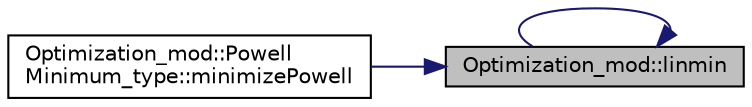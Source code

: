 digraph "Optimization_mod::linmin"
{
 // LATEX_PDF_SIZE
  edge [fontname="Helvetica",fontsize="10",labelfontname="Helvetica",labelfontsize="10"];
  node [fontname="Helvetica",fontsize="10",shape=record];
  rankdir="RL";
  Node1 [label="Optimization_mod::linmin",height=0.2,width=0.4,color="black", fillcolor="grey75", style="filled", fontcolor="black",tooltip=" "];
  Node1 -> Node1 [dir="back",color="midnightblue",fontsize="10",style="solid",fontname="Helvetica"];
  Node1 -> Node2 [dir="back",color="midnightblue",fontsize="10",style="solid",fontname="Helvetica"];
  Node2 [label="Optimization_mod::Powell\lMinimum_type::minimizePowell",height=0.2,width=0.4,color="black", fillcolor="white", style="filled",URL="$structOptimization__mod_1_1PowellMinimum__type.html#a7b6603faee5a005aa261c18351d67182",tooltip="The constructor of the class PowellMinimum_type."];
}
